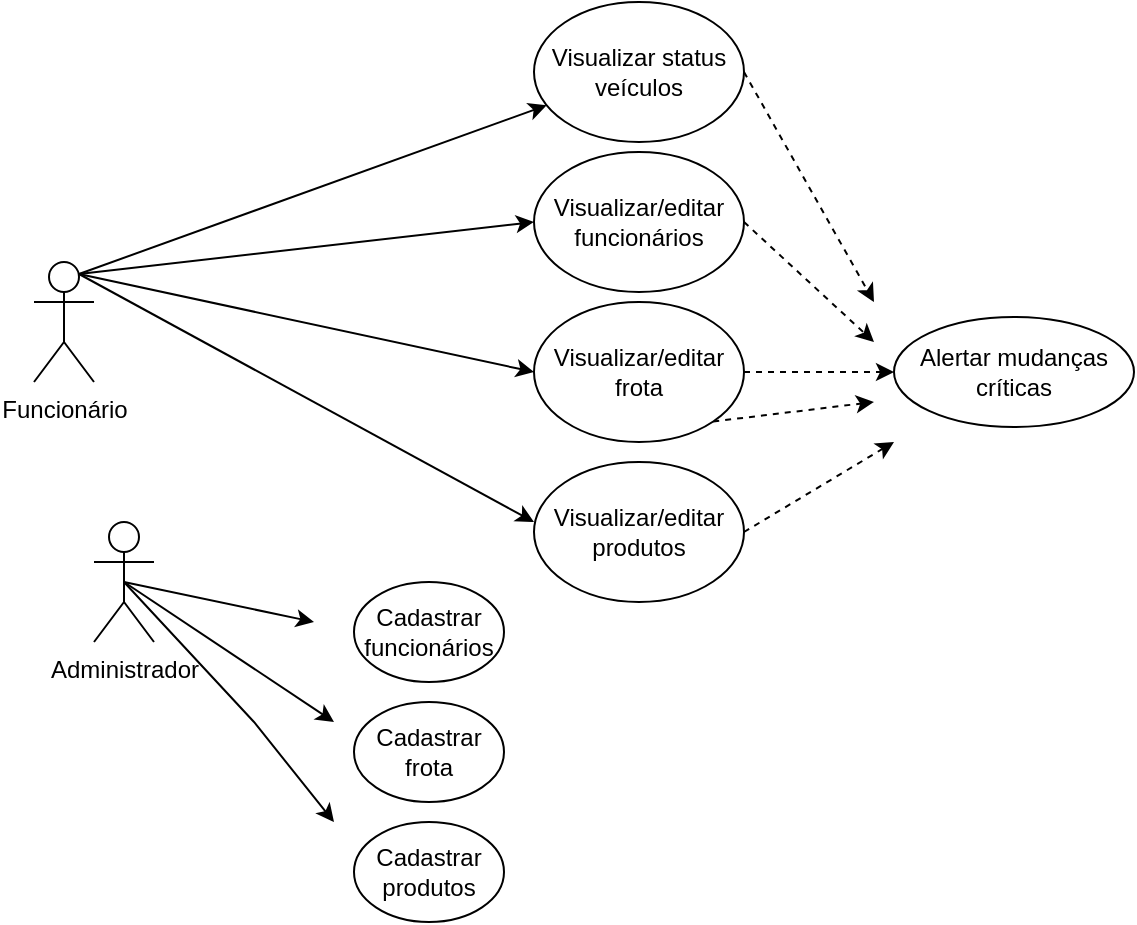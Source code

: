 <mxfile version="20.3.7" type="github">
  <diagram id="W8bVrdwObkEjIYH_i07z" name="Página-1">
    <mxGraphModel dx="1101" dy="652" grid="1" gridSize="10" guides="1" tooltips="1" connect="1" arrows="1" fold="1" page="1" pageScale="1" pageWidth="827" pageHeight="1169" math="0" shadow="0">
      <root>
        <mxCell id="0" />
        <mxCell id="1" parent="0" />
        <mxCell id="ObyGoCdd3EivCFjjYp79-43" style="edgeStyle=none;rounded=0;orthogonalLoop=1;jettySize=auto;html=1;exitX=0.5;exitY=0.5;exitDx=0;exitDy=0;exitPerimeter=0;strokeColor=#000000;" parent="1" source="ObyGoCdd3EivCFjjYp79-36" edge="1">
          <mxGeometry relative="1" as="geometry">
            <mxPoint x="160" y="440" as="targetPoint" />
          </mxGeometry>
        </mxCell>
        <mxCell id="ObyGoCdd3EivCFjjYp79-79" style="edgeStyle=none;rounded=0;orthogonalLoop=1;jettySize=auto;html=1;exitX=0.5;exitY=0.5;exitDx=0;exitDy=0;exitPerimeter=0;strokeColor=#000000;" parent="1" source="ObyGoCdd3EivCFjjYp79-36" edge="1">
          <mxGeometry relative="1" as="geometry">
            <mxPoint x="170" y="490" as="targetPoint" />
          </mxGeometry>
        </mxCell>
        <mxCell id="ObyGoCdd3EivCFjjYp79-80" style="edgeStyle=none;rounded=0;orthogonalLoop=1;jettySize=auto;html=1;exitX=0.5;exitY=0.5;exitDx=0;exitDy=0;exitPerimeter=0;strokeColor=#000000;" parent="1" source="ObyGoCdd3EivCFjjYp79-36" edge="1">
          <mxGeometry relative="1" as="geometry">
            <mxPoint x="170" y="540" as="targetPoint" />
            <Array as="points">
              <mxPoint x="130" y="490" />
            </Array>
          </mxGeometry>
        </mxCell>
        <mxCell id="ObyGoCdd3EivCFjjYp79-36" value="Administrador" style="shape=umlActor;verticalLabelPosition=bottom;verticalAlign=top;html=1;outlineConnect=0;" parent="1" vertex="1">
          <mxGeometry x="50" y="390" width="30" height="60" as="geometry" />
        </mxCell>
        <mxCell id="ObyGoCdd3EivCFjjYp79-75" style="edgeStyle=none;rounded=0;orthogonalLoop=1;jettySize=auto;html=1;exitX=0.75;exitY=0.1;exitDx=0;exitDy=0;exitPerimeter=0;strokeColor=#000000;" parent="1" source="ObyGoCdd3EivCFjjYp79-37" target="ObyGoCdd3EivCFjjYp79-72" edge="1">
          <mxGeometry relative="1" as="geometry" />
        </mxCell>
        <mxCell id="ObyGoCdd3EivCFjjYp79-76" style="edgeStyle=none;rounded=0;orthogonalLoop=1;jettySize=auto;html=1;exitX=0.75;exitY=0.1;exitDx=0;exitDy=0;exitPerimeter=0;entryX=0;entryY=0.5;entryDx=0;entryDy=0;strokeColor=#000000;" parent="1" source="ObyGoCdd3EivCFjjYp79-37" target="ObyGoCdd3EivCFjjYp79-61" edge="1">
          <mxGeometry relative="1" as="geometry" />
        </mxCell>
        <mxCell id="ObyGoCdd3EivCFjjYp79-77" style="edgeStyle=none;rounded=0;orthogonalLoop=1;jettySize=auto;html=1;exitX=0.75;exitY=0.1;exitDx=0;exitDy=0;exitPerimeter=0;entryX=0;entryY=0.5;entryDx=0;entryDy=0;strokeColor=#000000;" parent="1" source="ObyGoCdd3EivCFjjYp79-37" target="ObyGoCdd3EivCFjjYp79-62" edge="1">
          <mxGeometry relative="1" as="geometry" />
        </mxCell>
        <mxCell id="ObyGoCdd3EivCFjjYp79-78" style="edgeStyle=none;rounded=0;orthogonalLoop=1;jettySize=auto;html=1;exitX=0.75;exitY=0.1;exitDx=0;exitDy=0;exitPerimeter=0;entryX=0;entryY=0.429;entryDx=0;entryDy=0;entryPerimeter=0;strokeColor=#000000;" parent="1" source="ObyGoCdd3EivCFjjYp79-37" target="ObyGoCdd3EivCFjjYp79-63" edge="1">
          <mxGeometry relative="1" as="geometry" />
        </mxCell>
        <mxCell id="ObyGoCdd3EivCFjjYp79-37" value="Funcionário" style="shape=umlActor;verticalLabelPosition=bottom;verticalAlign=top;html=1;outlineConnect=0;" parent="1" vertex="1">
          <mxGeometry x="20" y="260" width="30" height="60" as="geometry" />
        </mxCell>
        <mxCell id="ObyGoCdd3EivCFjjYp79-45" value="Cadastrar funcionários" style="ellipse;whiteSpace=wrap;html=1;" parent="1" vertex="1">
          <mxGeometry x="180" y="420" width="75" height="50" as="geometry" />
        </mxCell>
        <mxCell id="ObyGoCdd3EivCFjjYp79-46" value="Cadastrar frota" style="ellipse;whiteSpace=wrap;html=1;" parent="1" vertex="1">
          <mxGeometry x="180" y="480" width="75" height="50" as="geometry" />
        </mxCell>
        <mxCell id="ObyGoCdd3EivCFjjYp79-47" value="Cadastrar produtos" style="ellipse;whiteSpace=wrap;html=1;" parent="1" vertex="1">
          <mxGeometry x="180" y="540" width="75" height="50" as="geometry" />
        </mxCell>
        <mxCell id="ObyGoCdd3EivCFjjYp79-70" style="edgeStyle=none;rounded=0;orthogonalLoop=1;jettySize=auto;html=1;exitX=1;exitY=0.5;exitDx=0;exitDy=0;strokeColor=#000000;dashed=1;" parent="1" source="ObyGoCdd3EivCFjjYp79-61" edge="1">
          <mxGeometry relative="1" as="geometry">
            <mxPoint x="440" y="300" as="targetPoint" />
          </mxGeometry>
        </mxCell>
        <mxCell id="ObyGoCdd3EivCFjjYp79-61" value="Visualizar/editar&lt;br&gt;funcionários" style="ellipse;whiteSpace=wrap;html=1;" parent="1" vertex="1">
          <mxGeometry x="270" y="205" width="105" height="70" as="geometry" />
        </mxCell>
        <mxCell id="ObyGoCdd3EivCFjjYp79-69" style="edgeStyle=none;rounded=0;orthogonalLoop=1;jettySize=auto;html=1;exitX=1;exitY=0.5;exitDx=0;exitDy=0;entryX=0;entryY=0.5;entryDx=0;entryDy=0;strokeColor=#000000;dashed=1;" parent="1" source="ObyGoCdd3EivCFjjYp79-62" target="ObyGoCdd3EivCFjjYp79-68" edge="1">
          <mxGeometry relative="1" as="geometry" />
        </mxCell>
        <mxCell id="ObyGoCdd3EivCFjjYp79-71" style="edgeStyle=none;rounded=0;orthogonalLoop=1;jettySize=auto;html=1;exitX=1;exitY=1;exitDx=0;exitDy=0;strokeColor=#000000;dashed=1;" parent="1" source="ObyGoCdd3EivCFjjYp79-62" edge="1">
          <mxGeometry relative="1" as="geometry">
            <mxPoint x="440" y="330" as="targetPoint" />
          </mxGeometry>
        </mxCell>
        <mxCell id="ObyGoCdd3EivCFjjYp79-62" value="Visualizar/editar&lt;br&gt;frota" style="ellipse;whiteSpace=wrap;html=1;" parent="1" vertex="1">
          <mxGeometry x="270" y="280" width="105" height="70" as="geometry" />
        </mxCell>
        <mxCell id="iOiF6j5wy2N4C4DJj2He-3" style="rounded=0;orthogonalLoop=1;jettySize=auto;html=1;exitX=1;exitY=0.5;exitDx=0;exitDy=0;dashed=1;" edge="1" parent="1" source="ObyGoCdd3EivCFjjYp79-63">
          <mxGeometry relative="1" as="geometry">
            <mxPoint x="450" y="350" as="targetPoint" />
          </mxGeometry>
        </mxCell>
        <mxCell id="ObyGoCdd3EivCFjjYp79-63" value="Visualizar/editar&lt;br&gt;produtos" style="ellipse;whiteSpace=wrap;html=1;" parent="1" vertex="1">
          <mxGeometry x="270" y="360" width="105" height="70" as="geometry" />
        </mxCell>
        <mxCell id="ObyGoCdd3EivCFjjYp79-68" value="Alertar mudanças críticas" style="ellipse;whiteSpace=wrap;html=1;" parent="1" vertex="1">
          <mxGeometry x="450" y="287.5" width="120" height="55" as="geometry" />
        </mxCell>
        <mxCell id="iOiF6j5wy2N4C4DJj2He-4" style="edgeStyle=none;rounded=0;orthogonalLoop=1;jettySize=auto;html=1;exitX=1;exitY=0.5;exitDx=0;exitDy=0;dashed=1;" edge="1" parent="1" source="ObyGoCdd3EivCFjjYp79-72">
          <mxGeometry relative="1" as="geometry">
            <mxPoint x="440" y="280" as="targetPoint" />
          </mxGeometry>
        </mxCell>
        <mxCell id="ObyGoCdd3EivCFjjYp79-72" value="Visualizar status veículos" style="ellipse;whiteSpace=wrap;html=1;" parent="1" vertex="1">
          <mxGeometry x="270" y="130" width="105" height="70" as="geometry" />
        </mxCell>
        <mxCell id="ObyGoCdd3EivCFjjYp79-74" style="edgeStyle=none;rounded=0;orthogonalLoop=1;jettySize=auto;html=1;exitX=0;exitY=1;exitDx=0;exitDy=0;dashed=1;strokeColor=#000000;" parent="1" source="ObyGoCdd3EivCFjjYp79-63" target="ObyGoCdd3EivCFjjYp79-63" edge="1">
          <mxGeometry relative="1" as="geometry" />
        </mxCell>
      </root>
    </mxGraphModel>
  </diagram>
</mxfile>

